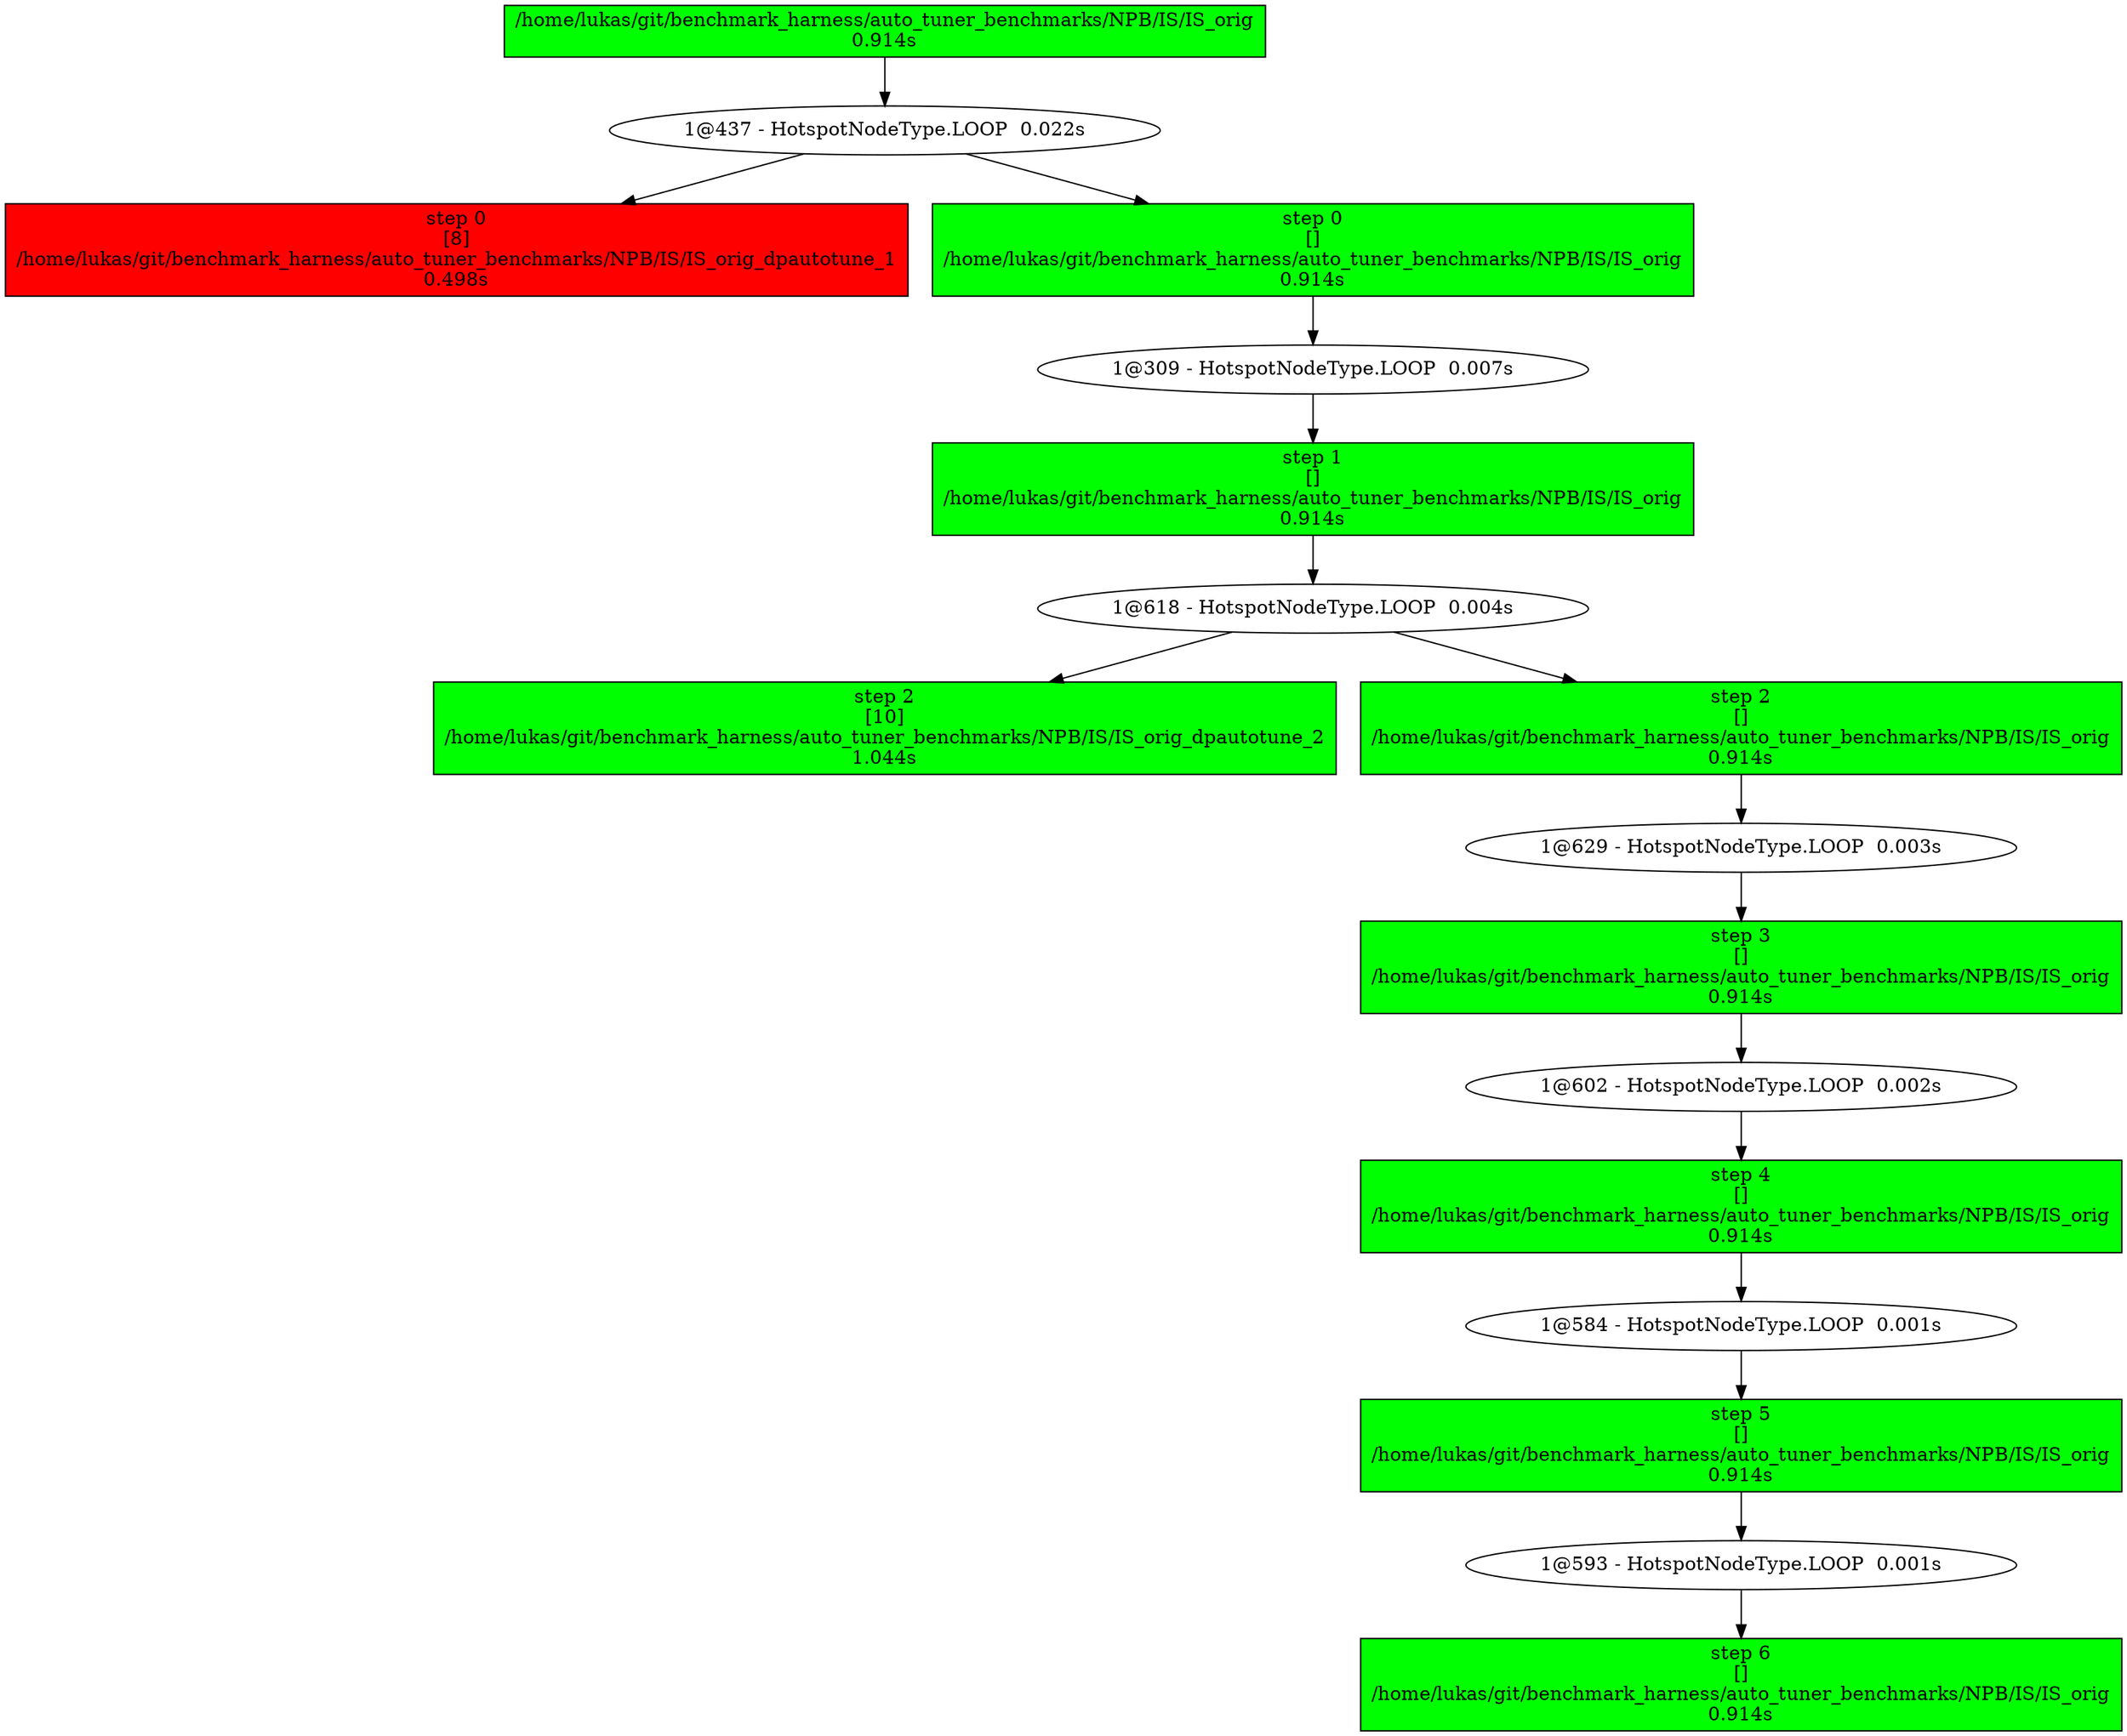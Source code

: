 strict digraph  {
"/home/lukas/git/benchmark_harness/auto_tuner_benchmarks/NPB/IS/IS_orig\n0.914s" [color=black, fillcolor=green, style=filled, shape=box];
"1@437 - HotspotNodeType.LOOP  0.022s" [color=black, fillcolor=white, style=filled];
"step 0\n[8]\n/home/lukas/git/benchmark_harness/auto_tuner_benchmarks/NPB/IS/IS_orig_dpautotune_1\n0.498s" [color=black, fillcolor=red, shape=box, style=filled];
"step 0\n[]\n/home/lukas/git/benchmark_harness/auto_tuner_benchmarks/NPB/IS/IS_orig\n0.914s" [color=black, fillcolor=green, shape=box, style=filled];
"1@309 - HotspotNodeType.LOOP  0.007s" [color=black, fillcolor=white, style=filled];
"step 1\n[]\n/home/lukas/git/benchmark_harness/auto_tuner_benchmarks/NPB/IS/IS_orig\n0.914s" [color=black, fillcolor=green, shape=box, style=filled];
"1@618 - HotspotNodeType.LOOP  0.004s" [color=black, fillcolor=white, style=filled];
"step 2\n[10]\n/home/lukas/git/benchmark_harness/auto_tuner_benchmarks/NPB/IS/IS_orig_dpautotune_2\n1.044s" [color=black, fillcolor=green, shape=box, style=filled];
"step 2\n[]\n/home/lukas/git/benchmark_harness/auto_tuner_benchmarks/NPB/IS/IS_orig\n0.914s" [color=black, fillcolor=green, shape=box, style=filled];
"1@629 - HotspotNodeType.LOOP  0.003s" [color=black, fillcolor=white, style=filled];
"step 3\n[]\n/home/lukas/git/benchmark_harness/auto_tuner_benchmarks/NPB/IS/IS_orig\n0.914s" [color=black, fillcolor=green, shape=box, style=filled];
"1@602 - HotspotNodeType.LOOP  0.002s" [color=black, fillcolor=white, style=filled];
"step 4\n[]\n/home/lukas/git/benchmark_harness/auto_tuner_benchmarks/NPB/IS/IS_orig\n0.914s" [color=black, fillcolor=green, shape=box, style=filled];
"1@584 - HotspotNodeType.LOOP  0.001s" [color=black, fillcolor=white, style=filled];
"step 5\n[]\n/home/lukas/git/benchmark_harness/auto_tuner_benchmarks/NPB/IS/IS_orig\n0.914s" [color=black, fillcolor=green, shape=box, style=filled];
"1@593 - HotspotNodeType.LOOP  0.001s" [color=black, fillcolor=white, style=filled];
"step 6\n[]\n/home/lukas/git/benchmark_harness/auto_tuner_benchmarks/NPB/IS/IS_orig\n0.914s" [color=black, fillcolor=green, shape=box, style=filled];
"/home/lukas/git/benchmark_harness/auto_tuner_benchmarks/NPB/IS/IS_orig\n0.914s" -> "1@437 - HotspotNodeType.LOOP  0.022s";
"1@437 - HotspotNodeType.LOOP  0.022s" -> "step 0\n[8]\n/home/lukas/git/benchmark_harness/auto_tuner_benchmarks/NPB/IS/IS_orig_dpautotune_1\n0.498s";
"1@437 - HotspotNodeType.LOOP  0.022s" -> "step 0\n[]\n/home/lukas/git/benchmark_harness/auto_tuner_benchmarks/NPB/IS/IS_orig\n0.914s";
"step 0\n[]\n/home/lukas/git/benchmark_harness/auto_tuner_benchmarks/NPB/IS/IS_orig\n0.914s" -> "1@309 - HotspotNodeType.LOOP  0.007s";
"1@309 - HotspotNodeType.LOOP  0.007s" -> "step 1\n[]\n/home/lukas/git/benchmark_harness/auto_tuner_benchmarks/NPB/IS/IS_orig\n0.914s";
"step 1\n[]\n/home/lukas/git/benchmark_harness/auto_tuner_benchmarks/NPB/IS/IS_orig\n0.914s" -> "1@618 - HotspotNodeType.LOOP  0.004s";
"1@618 - HotspotNodeType.LOOP  0.004s" -> "step 2\n[10]\n/home/lukas/git/benchmark_harness/auto_tuner_benchmarks/NPB/IS/IS_orig_dpautotune_2\n1.044s";
"1@618 - HotspotNodeType.LOOP  0.004s" -> "step 2\n[]\n/home/lukas/git/benchmark_harness/auto_tuner_benchmarks/NPB/IS/IS_orig\n0.914s";
"step 2\n[]\n/home/lukas/git/benchmark_harness/auto_tuner_benchmarks/NPB/IS/IS_orig\n0.914s" -> "1@629 - HotspotNodeType.LOOP  0.003s";
"1@629 - HotspotNodeType.LOOP  0.003s" -> "step 3\n[]\n/home/lukas/git/benchmark_harness/auto_tuner_benchmarks/NPB/IS/IS_orig\n0.914s";
"step 3\n[]\n/home/lukas/git/benchmark_harness/auto_tuner_benchmarks/NPB/IS/IS_orig\n0.914s" -> "1@602 - HotspotNodeType.LOOP  0.002s";
"1@602 - HotspotNodeType.LOOP  0.002s" -> "step 4\n[]\n/home/lukas/git/benchmark_harness/auto_tuner_benchmarks/NPB/IS/IS_orig\n0.914s";
"step 4\n[]\n/home/lukas/git/benchmark_harness/auto_tuner_benchmarks/NPB/IS/IS_orig\n0.914s" -> "1@584 - HotspotNodeType.LOOP  0.001s";
"1@584 - HotspotNodeType.LOOP  0.001s" -> "step 5\n[]\n/home/lukas/git/benchmark_harness/auto_tuner_benchmarks/NPB/IS/IS_orig\n0.914s";
"step 5\n[]\n/home/lukas/git/benchmark_harness/auto_tuner_benchmarks/NPB/IS/IS_orig\n0.914s" -> "1@593 - HotspotNodeType.LOOP  0.001s";
"1@593 - HotspotNodeType.LOOP  0.001s" -> "step 6\n[]\n/home/lukas/git/benchmark_harness/auto_tuner_benchmarks/NPB/IS/IS_orig\n0.914s";
}
